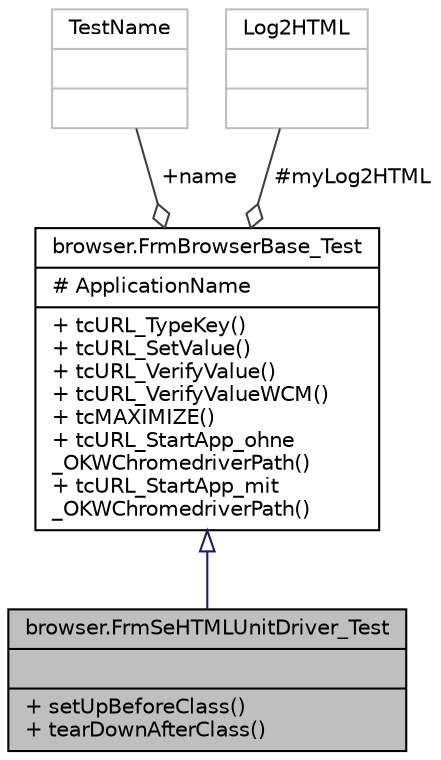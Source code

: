 digraph "browser.FrmSeHTMLUnitDriver_Test"
{
 // INTERACTIVE_SVG=YES
 // LATEX_PDF_SIZE
  edge [fontname="Helvetica",fontsize="10",labelfontname="Helvetica",labelfontsize="10"];
  node [fontname="Helvetica",fontsize="10",shape=record];
  Node1 [label="{browser.FrmSeHTMLUnitDriver_Test\n||+ setUpBeforeClass()\l+ tearDownAfterClass()\l}",height=0.2,width=0.4,color="black", fillcolor="grey75", style="filled", fontcolor="black",tooltip=" "];
  Node2 -> Node1 [dir="back",color="midnightblue",fontsize="10",style="solid",arrowtail="onormal",fontname="Helvetica"];
  Node2 [label="{browser.FrmBrowserBase_Test\n|# ApplicationName\l|+ tcURL_TypeKey()\l+ tcURL_SetValue()\l+ tcURL_VerifyValue()\l+ tcURL_VerifyValueWCM()\l+ tcMAXIMIZE()\l+ tcURL_StartApp_ohne\l_OKWChromedriverPath()\l+ tcURL_StartApp_mit\l_OKWChromedriverPath()\l}",height=0.2,width=0.4,color="black", fillcolor="white", style="filled",URL="$classbrowser_1_1_frm_browser_base___test.html",tooltip=" "];
  Node3 -> Node2 [color="grey25",fontsize="10",style="solid",label=" +name" ,arrowhead="odiamond",fontname="Helvetica"];
  Node3 [label="{TestName\n||}",height=0.2,width=0.4,color="grey75", fillcolor="white", style="filled",tooltip=" "];
  Node4 -> Node2 [color="grey25",fontsize="10",style="solid",label=" #myLog2HTML" ,arrowhead="odiamond",fontname="Helvetica"];
  Node4 [label="{Log2HTML\n||}",height=0.2,width=0.4,color="grey75", fillcolor="white", style="filled",tooltip=" "];
}
